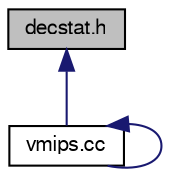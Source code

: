 digraph G
{
  edge [fontname="FreeSans",fontsize="10",labelfontname="FreeSans",labelfontsize="10"];
  node [fontname="FreeSans",fontsize="10",shape=record];
  Node1 [label="decstat.h",height=0.2,width=0.4,color="black", fillcolor="grey75", style="filled" fontcolor="black"];
  Node1 -> Node2 [dir=back,color="midnightblue",fontsize="10",style="solid"];
  Node2 [label="vmips.cc",height=0.2,width=0.4,color="black", fillcolor="white", style="filled",URL="$vmips_8cc.html"];
  Node2 -> Node2 [dir=back,color="midnightblue",fontsize="10",style="solid"];
}
